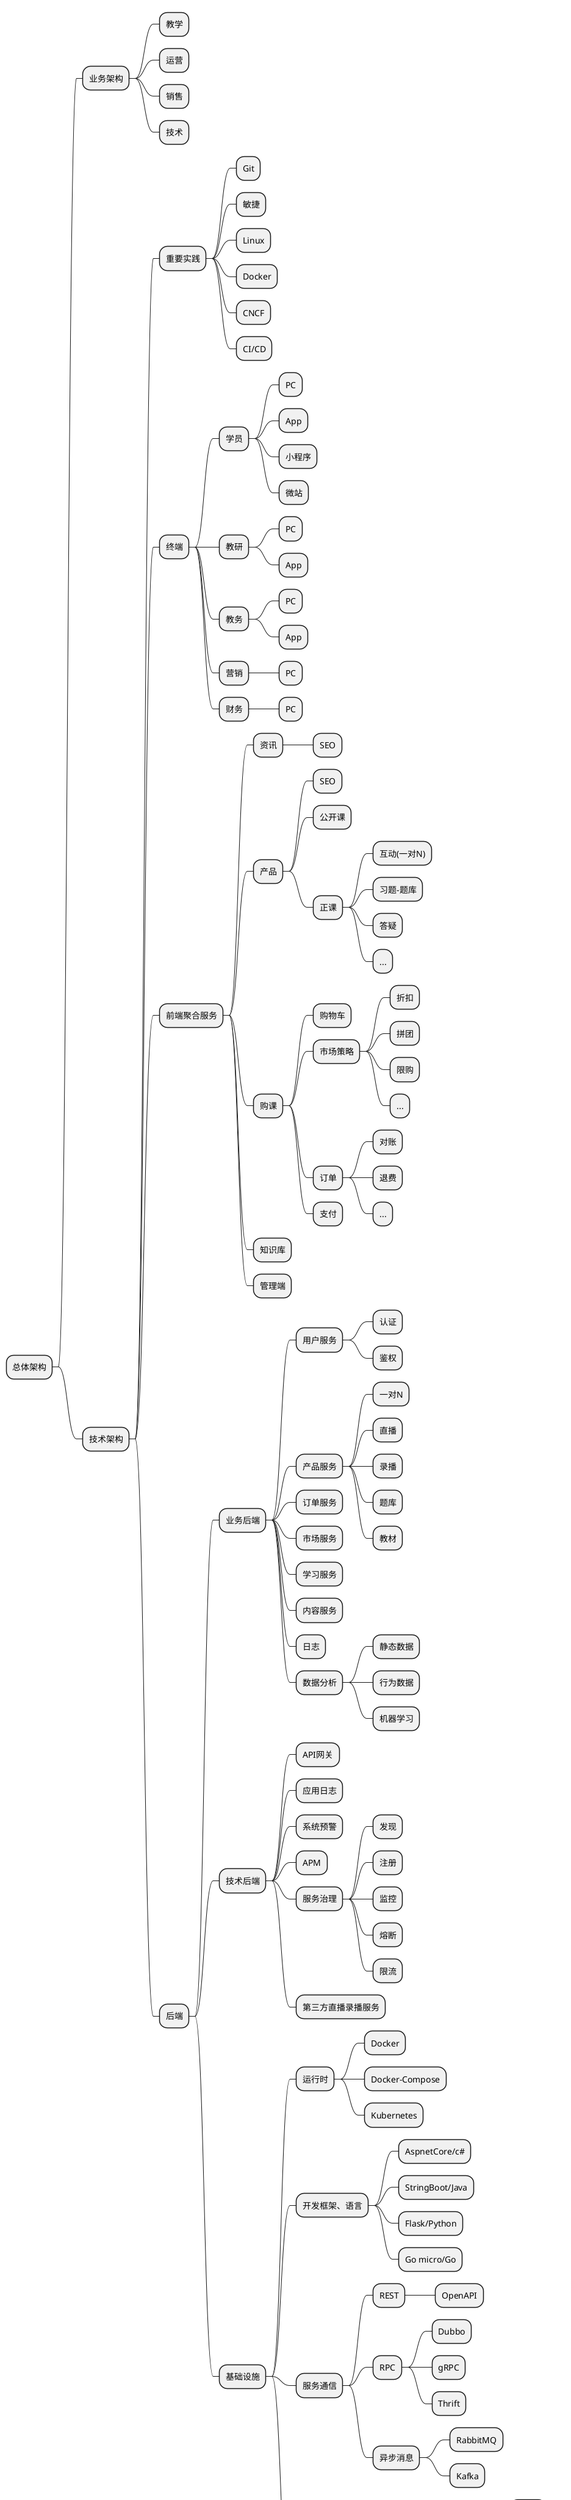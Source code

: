 @startmindmap
* 总体架构
** 业务架构
*** 教学
*** 运营
*** 销售
*** 技术
** 技术架构
*** 重要实践
**** Git
**** 敏捷
**** Linux
**** Docker
**** CNCF
**** CI/CD
*** 终端
**** 学员
***** PC
***** App
***** 小程序
***** 微站
**** 教研
***** PC
***** App
**** 教务
***** PC
***** App
**** 营销
***** PC
**** 财务
***** PC
*** 前端聚合服务
**** 资讯
***** SEO
**** 产品
***** SEO
***** 公开课
***** 正课
****** 互动(一对N)
****** 习题-题库
****** 答疑
****** ...
**** 购课
***** 购物车
***** 市场策略
****** 折扣
****** 拼团
****** 限购
****** ...
***** 订单
****** 对账
****** 退费
****** ...
***** 支付
**** 知识库
**** 管理端
*** 后端
**** 业务后端
***** 用户服务
****** 认证
****** 鉴权
***** 产品服务
****** 一对N
****** 直播
****** 录播
****** 题库
****** 教材
***** 订单服务
***** 市场服务
***** 学习服务
***** 内容服务
***** 日志
***** 数据分析
****** 静态数据
****** 行为数据
****** 机器学习
**** 技术后端
***** API网关
***** 应用日志
***** 系统预警
***** APM
***** 服务治理
****** 发现
****** 注册
****** 监控
****** 熔断
****** 限流
***** 第三方直播录播服务
**** 基础设施
***** 运行时
****** Docker
****** Docker-Compose
****** Kubernetes
***** 开发框架、语言
****** AspnetCore/c#
****** StringBoot/Java
****** Flask/Python
****** Go micro/Go
***** 服务通信
****** REST
******* OpenAPI
****** RPC
******* Dubbo
******* gRPC
******* Thrift
****** 异步消息
******* RabbitMQ
******* Kafka
***** 持久化
****** 关系数据库
******* 自建
******** Mysql
******** Postgresql
******* RDS
****** NoSql
******* Redis
******* Mongodb
******* Cassendra
******* ElasticSearch

@endmindmap